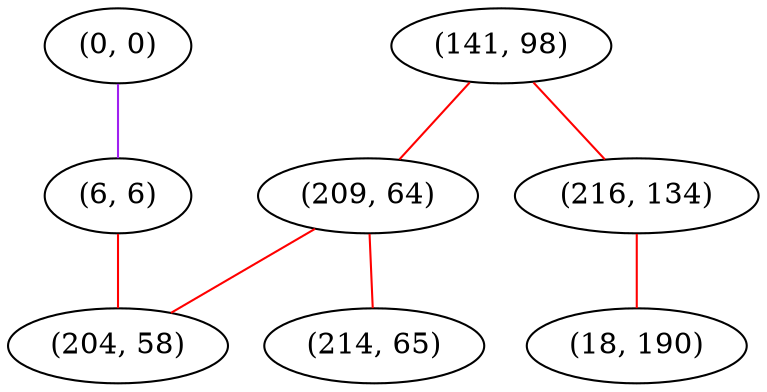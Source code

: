 graph "" {
"(0, 0)";
"(141, 98)";
"(6, 6)";
"(216, 134)";
"(209, 64)";
"(204, 58)";
"(214, 65)";
"(18, 190)";
"(0, 0)" -- "(6, 6)"  [color=purple, key=0, weight=4];
"(141, 98)" -- "(216, 134)"  [color=red, key=0, weight=1];
"(141, 98)" -- "(209, 64)"  [color=red, key=0, weight=1];
"(6, 6)" -- "(204, 58)"  [color=red, key=0, weight=1];
"(216, 134)" -- "(18, 190)"  [color=red, key=0, weight=1];
"(209, 64)" -- "(204, 58)"  [color=red, key=0, weight=1];
"(209, 64)" -- "(214, 65)"  [color=red, key=0, weight=1];
}
